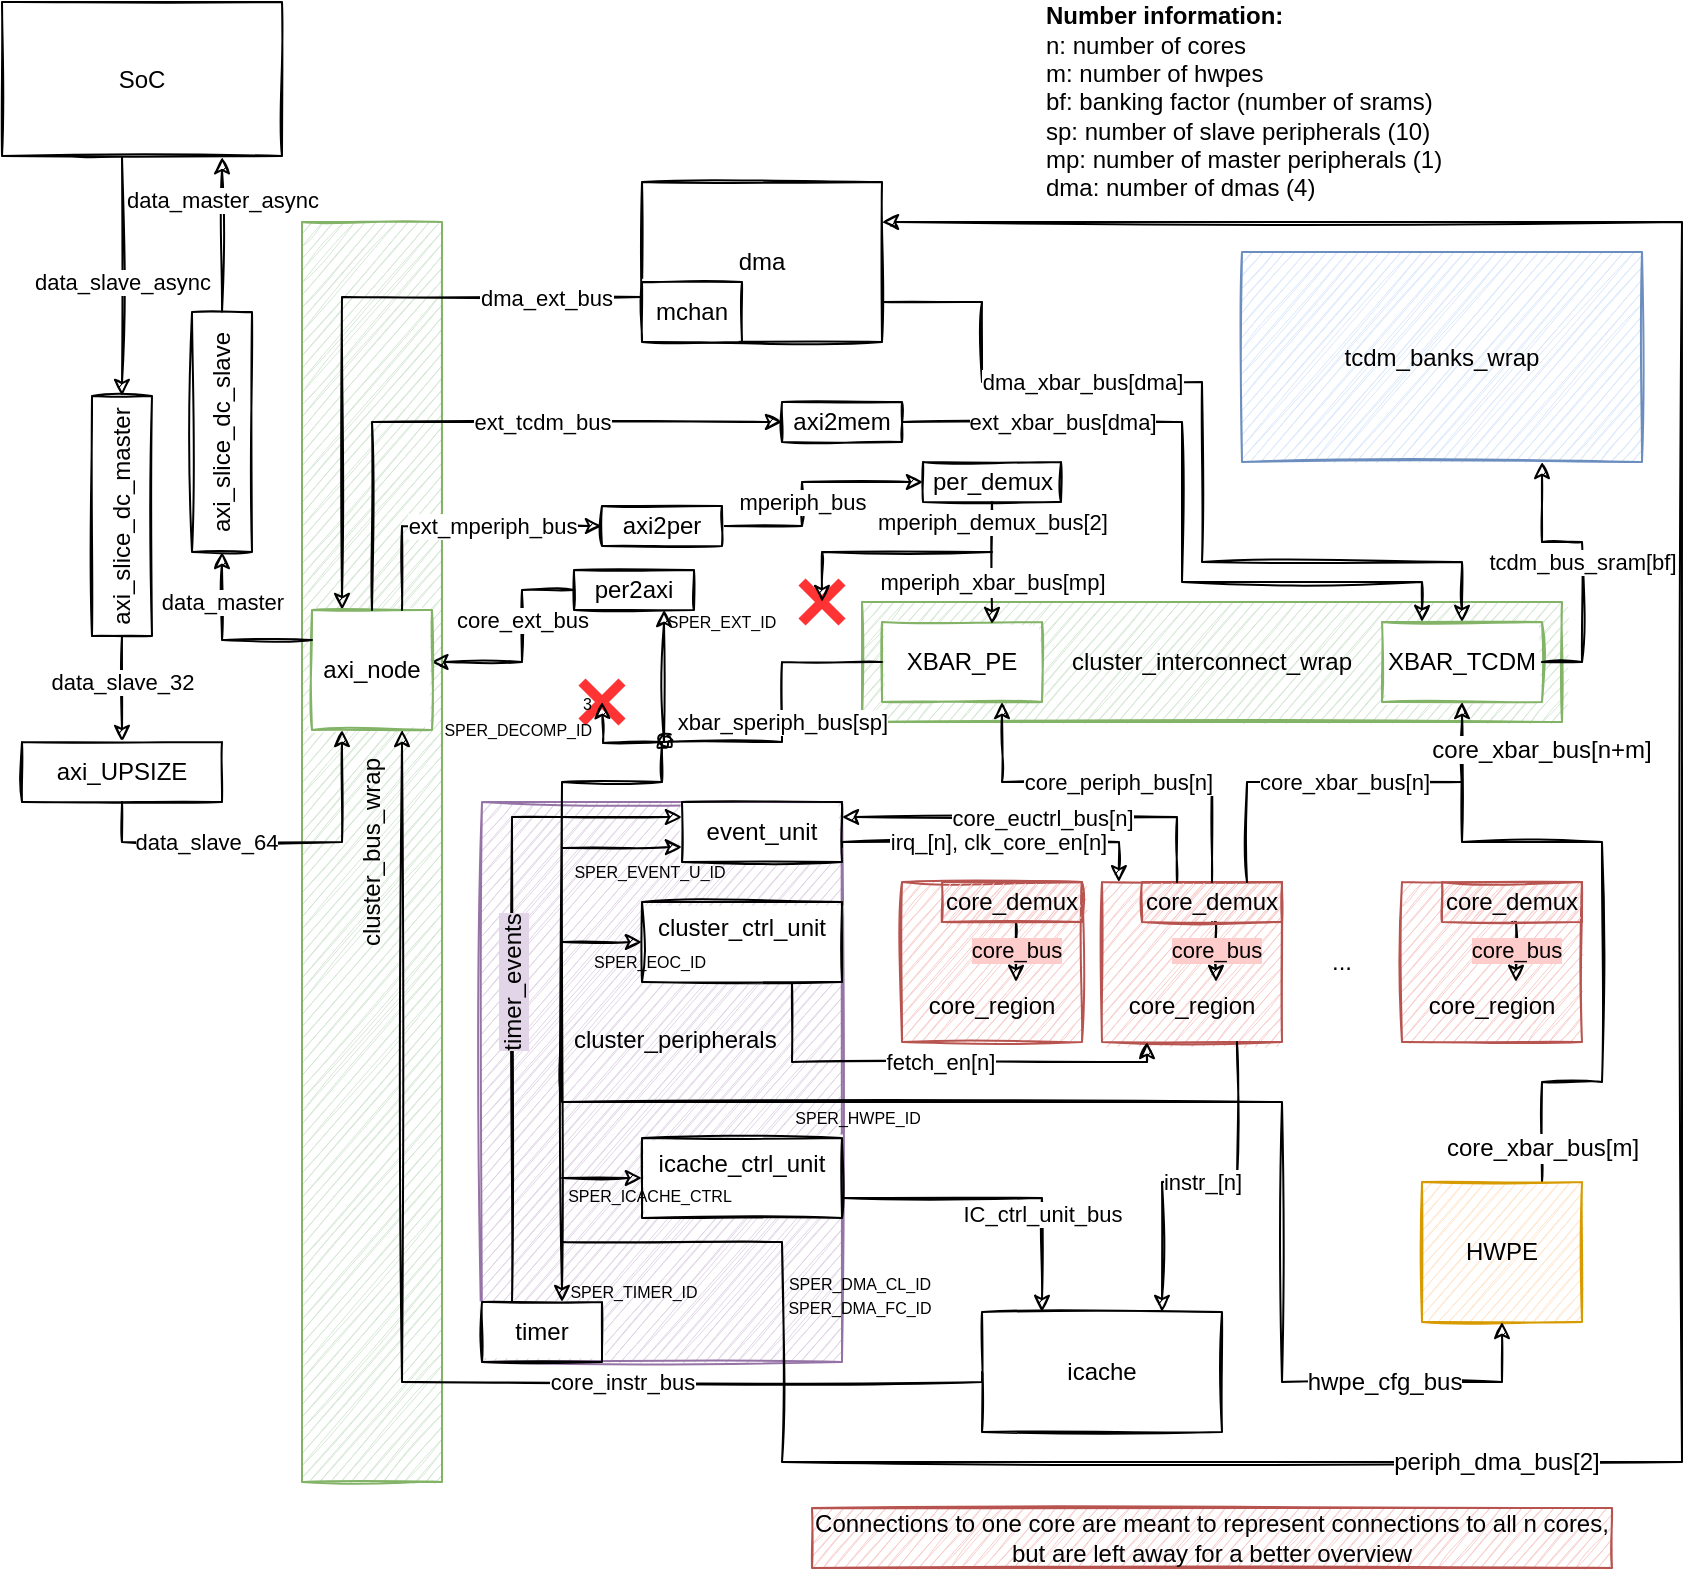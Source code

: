 <mxfile version="14.1.5" type="device"><diagram id="Hkno29k6R8388vxU7WKi" name="Page-1"><mxGraphModel dx="1096" dy="784" grid="1" gridSize="10" guides="1" tooltips="1" connect="1" arrows="1" fold="1" page="1" pageScale="1" pageWidth="850" pageHeight="1100" math="0" shadow="0"><root><mxCell id="0"/><mxCell id="1" parent="0"/><mxCell id="vZhNhxgXbtj6JwLhGMWF-3" value="" style="endArrow=none;html=1;strokeWidth=5;strokeColor=#FF3333;" parent="1" edge="1"><mxGeometry width="50" height="50" relative="1" as="geometry"><mxPoint x="400" y="380" as="sourcePoint"/><mxPoint x="420" y="360" as="targetPoint"/></mxGeometry></mxCell><mxCell id="vZhNhxgXbtj6JwLhGMWF-4" value="" style="endArrow=none;html=1;strokeWidth=5;strokeColor=#FF3333;" parent="1" edge="1"><mxGeometry width="50" height="50" relative="1" as="geometry"><mxPoint x="420" y="380" as="sourcePoint"/><mxPoint x="400" y="360" as="targetPoint"/></mxGeometry></mxCell><mxCell id="AGPNHvkQt4V0tffGVHTX-18" value="" style="endArrow=none;html=1;strokeWidth=5;strokeColor=#FF3333;" edge="1" parent="1"><mxGeometry width="50" height="50" relative="1" as="geometry"><mxPoint x="290" y="430" as="sourcePoint"/><mxPoint x="310" y="410" as="targetPoint"/></mxGeometry></mxCell><mxCell id="AGPNHvkQt4V0tffGVHTX-19" value="" style="endArrow=none;html=1;strokeWidth=5;strokeColor=#FF3333;" edge="1" parent="1"><mxGeometry width="50" height="50" relative="1" as="geometry"><mxPoint x="310" y="430" as="sourcePoint"/><mxPoint x="290" y="410" as="targetPoint"/></mxGeometry></mxCell><mxCell id="uX0mk3UcGzaYb9XueRiR-102" value="" style="group;sketch=1;sketchStyle=rough;" parent="1" vertex="1" connectable="0"><mxGeometry x="430" y="370" width="350" height="60" as="geometry"/></mxCell><mxCell id="uX0mk3UcGzaYb9XueRiR-3" value="cluster_interconnect_wrap" style="rounded=0;whiteSpace=wrap;html=1;fillColor=#d5e8d4;strokeColor=#82b366;sketch=1;sketchStyle=rough;" parent="uX0mk3UcGzaYb9XueRiR-102" vertex="1"><mxGeometry width="350" height="60" as="geometry"/></mxCell><mxCell id="uX0mk3UcGzaYb9XueRiR-13" value="XBAR_TCDM" style="rounded=0;whiteSpace=wrap;html=1;strokeColor=#82b366;sketch=1;sketchStyle=rough;" parent="uX0mk3UcGzaYb9XueRiR-102" vertex="1"><mxGeometry x="260" y="10" width="80" height="40" as="geometry"/></mxCell><mxCell id="uX0mk3UcGzaYb9XueRiR-14" value="XBAR_PE" style="rounded=0;whiteSpace=wrap;html=1;strokeColor=#82b366;sketch=1;sketchStyle=rough;" parent="uX0mk3UcGzaYb9XueRiR-102" vertex="1"><mxGeometry x="10" y="10" width="80" height="40" as="geometry"/></mxCell><mxCell id="uX0mk3UcGzaYb9XueRiR-1" value="tcdm_banks_wrap" style="rounded=0;whiteSpace=wrap;html=1;fillColor=#dae8fc;strokeColor=#6c8ebf;sketch=1;sketchStyle=rough;" parent="1" vertex="1"><mxGeometry x="620" y="195" width="200" height="105" as="geometry"/></mxCell><mxCell id="uX0mk3UcGzaYb9XueRiR-95" value="core_xbar_bus[m]" style="edgeStyle=orthogonalEdgeStyle;rounded=0;orthogonalLoop=1;jettySize=auto;html=1;exitX=0.75;exitY=0;exitDx=0;exitDy=0;labelBackgroundColor=#FFFFFF;startArrow=none;startFill=0;endArrow=none;endFill=0;strokeColor=#000000;fontSize=12;sketch=1;sketchStyle=rough;" parent="1" source="uX0mk3UcGzaYb9XueRiR-4" target="uX0mk3UcGzaYb9XueRiR-103" edge="1"><mxGeometry x="-0.897" relative="1" as="geometry"><mxPoint x="730" y="460" as="targetPoint"/><Array as="points"><mxPoint x="770" y="610"/><mxPoint x="800" y="610"/><mxPoint x="800" y="490"/><mxPoint x="730" y="490"/></Array><mxPoint as="offset"/></mxGeometry></mxCell><mxCell id="uX0mk3UcGzaYb9XueRiR-4" value="HWPE" style="rounded=0;whiteSpace=wrap;html=1;fillColor=#ffe6cc;strokeColor=#d79b00;sketch=1;sketchStyle=rough;" parent="1" vertex="1"><mxGeometry x="710" y="660" width="80" height="70" as="geometry"/></mxCell><mxCell id="uX0mk3UcGzaYb9XueRiR-5" value="icache" style="rounded=0;whiteSpace=wrap;html=1;sketch=1;sketchStyle=rough;" parent="1" vertex="1"><mxGeometry x="490" y="725" width="120" height="60" as="geometry"/></mxCell><mxCell id="uX0mk3UcGzaYb9XueRiR-6" value="dma" style="rounded=0;whiteSpace=wrap;html=1;sketch=1;sketchStyle=rough;" parent="1" vertex="1"><mxGeometry x="320" y="160" width="120" height="80" as="geometry"/></mxCell><mxCell id="uX0mk3UcGzaYb9XueRiR-7" value="cluster_bus_wrap" style="rounded=0;whiteSpace=wrap;html=1;horizontal=0;fillColor=#d5e8d4;strokeColor=#82b366;sketch=1;sketchStyle=rough;" parent="1" vertex="1"><mxGeometry x="150" y="180" width="70" height="630" as="geometry"/></mxCell><mxCell id="uX0mk3UcGzaYb9XueRiR-54" value="data_slave_64" style="edgeStyle=orthogonalEdgeStyle;rounded=0;orthogonalLoop=1;jettySize=auto;html=1;entryX=0.25;entryY=1;entryDx=0;entryDy=0;labelBackgroundColor=#FFFFFF;startArrow=none;startFill=0;endArrow=classic;endFill=1;sketch=1;sketchStyle=rough;exitX=0.5;exitY=1;exitDx=0;exitDy=0;" parent="1" source="AGPNHvkQt4V0tffGVHTX-9" target="uX0mk3UcGzaYb9XueRiR-99" edge="1"><mxGeometry x="-0.333" relative="1" as="geometry"><mxPoint x="10" y="530" as="sourcePoint"/><mxPoint as="offset"/></mxGeometry></mxCell><mxCell id="AGPNHvkQt4V0tffGVHTX-8" value="data_slave_async" style="edgeStyle=orthogonalEdgeStyle;rounded=0;sketch=1;orthogonalLoop=1;jettySize=auto;html=1;exitX=0.25;exitY=1;exitDx=0;exitDy=0;entryX=1;entryY=0.5;entryDx=0;entryDy=0;" edge="1" parent="1" source="uX0mk3UcGzaYb9XueRiR-8" target="AGPNHvkQt4V0tffGVHTX-3"><mxGeometry x="0.214" relative="1" as="geometry"><Array as="points"><mxPoint x="60" y="147"/></Array><mxPoint as="offset"/></mxGeometry></mxCell><mxCell id="uX0mk3UcGzaYb9XueRiR-8" value="SoC" style="rounded=0;whiteSpace=wrap;html=1;sketch=1;sketchStyle=rough;" parent="1" vertex="1"><mxGeometry y="70" width="140" height="77" as="geometry"/></mxCell><mxCell id="uX0mk3UcGzaYb9XueRiR-16" value="" style="group;sketch=1;sketchStyle=rough;" parent="1" vertex="1" connectable="0"><mxGeometry x="550" y="510" width="90" height="80" as="geometry"/></mxCell><mxCell id="uX0mk3UcGzaYb9XueRiR-17" value="&lt;br&gt;&lt;br&gt;&lt;br&gt;core_region" style="rounded=0;whiteSpace=wrap;html=1;fillColor=#f8cecc;strokeColor=#b85450;sketch=1;sketchStyle=rough;" parent="uX0mk3UcGzaYb9XueRiR-16" vertex="1"><mxGeometry width="90" height="80" as="geometry"/></mxCell><mxCell id="uX0mk3UcGzaYb9XueRiR-18" value="core_bus" style="edgeStyle=orthogonalEdgeStyle;rounded=0;orthogonalLoop=1;jettySize=auto;html=1;labelBackgroundColor=#FFCCCC;entryX=0.633;entryY=0.625;entryDx=0;entryDy=0;entryPerimeter=0;exitX=0.5;exitY=1;exitDx=0;exitDy=0;sketch=1;sketchStyle=rough;" parent="uX0mk3UcGzaYb9XueRiR-16" source="uX0mk3UcGzaYb9XueRiR-19" target="uX0mk3UcGzaYb9XueRiR-17" edge="1"><mxGeometry relative="1" as="geometry"><mxPoint x="35" y="40" as="targetPoint"/><Array as="points"><mxPoint x="57" y="20"/></Array></mxGeometry></mxCell><mxCell id="uX0mk3UcGzaYb9XueRiR-19" value="core_demux" style="rounded=0;whiteSpace=wrap;html=1;fillColor=#f8cecc;strokeColor=#b85450;sketch=1;sketchStyle=rough;" parent="uX0mk3UcGzaYb9XueRiR-16" vertex="1"><mxGeometry x="20" width="70" height="20" as="geometry"/></mxCell><mxCell id="uX0mk3UcGzaYb9XueRiR-32" value="..." style="text;html=1;strokeColor=none;fillColor=none;align=center;verticalAlign=middle;whiteSpace=wrap;rounded=0;sketch=1;sketchStyle=rough;" parent="1" vertex="1"><mxGeometry x="650" y="540" width="40" height="20" as="geometry"/></mxCell><mxCell id="uX0mk3UcGzaYb9XueRiR-34" value="dma_xbar_bus[dma]" style="edgeStyle=orthogonalEdgeStyle;rounded=0;orthogonalLoop=1;jettySize=auto;html=1;entryX=0.5;entryY=0;entryDx=0;entryDy=0;labelBackgroundColor=#ffffff;exitX=1;exitY=0.75;exitDx=0;exitDy=0;sketch=1;sketchStyle=rough;" parent="1" source="uX0mk3UcGzaYb9XueRiR-6" target="uX0mk3UcGzaYb9XueRiR-13" edge="1"><mxGeometry x="-0.378" relative="1" as="geometry"><Array as="points"><mxPoint x="490" y="220"/><mxPoint x="490" y="260"/><mxPoint x="600" y="260"/><mxPoint x="600" y="350"/><mxPoint x="730" y="350"/></Array><mxPoint as="offset"/></mxGeometry></mxCell><mxCell id="uX0mk3UcGzaYb9XueRiR-36" value="core_periph_bus[n]" style="edgeStyle=orthogonalEdgeStyle;rounded=0;orthogonalLoop=1;jettySize=auto;html=1;exitX=0.5;exitY=0;exitDx=0;exitDy=0;entryX=0.75;entryY=1;entryDx=0;entryDy=0;labelBackgroundColor=#FFFFFF;startArrow=none;startFill=0;endArrow=classic;endFill=1;sketch=1;sketchStyle=rough;" parent="1" source="uX0mk3UcGzaYb9XueRiR-19" target="uX0mk3UcGzaYb9XueRiR-14" edge="1"><mxGeometry relative="1" as="geometry"><Array as="points"><mxPoint x="605" y="460"/><mxPoint x="500" y="460"/></Array></mxGeometry></mxCell><mxCell id="uX0mk3UcGzaYb9XueRiR-37" value="&amp;nbsp; &amp;nbsp; cluster_peripherals&lt;br&gt;&lt;br&gt;&lt;br&gt;&lt;br&gt;" style="rounded=0;whiteSpace=wrap;html=1;fillColor=#e1d5e7;strokeColor=#9673a6;sketch=1;sketchStyle=rough;" parent="1" vertex="1"><mxGeometry x="240" y="470" width="180" height="280" as="geometry"/></mxCell><mxCell id="uX0mk3UcGzaYb9XueRiR-44" value="irq_[n], clk_core_en[n]" style="edgeStyle=orthogonalEdgeStyle;rounded=0;orthogonalLoop=1;jettySize=auto;html=1;exitX=1;exitY=0.75;exitDx=0;exitDy=0;entryX=0.094;entryY=0.001;entryDx=0;entryDy=0;labelBackgroundColor=#FFFFFF;startArrow=none;startFill=0;endArrow=classic;endFill=1;entryPerimeter=0;sketch=1;sketchStyle=rough;" parent="1" source="uX0mk3UcGzaYb9XueRiR-39" target="uX0mk3UcGzaYb9XueRiR-17" edge="1"><mxGeometry relative="1" as="geometry"><Array as="points"><mxPoint x="420" y="490"/><mxPoint x="559" y="490"/></Array></mxGeometry></mxCell><mxCell id="uX0mk3UcGzaYb9XueRiR-39" value="event_unit" style="rounded=0;whiteSpace=wrap;html=1;sketch=1;sketchStyle=rough;" parent="1" vertex="1"><mxGeometry x="340" y="470" width="80" height="30" as="geometry"/></mxCell><mxCell id="uX0mk3UcGzaYb9XueRiR-57" value="IC_ctrl_unit_bus" style="edgeStyle=orthogonalEdgeStyle;rounded=0;orthogonalLoop=1;jettySize=auto;html=1;exitX=1;exitY=0.75;exitDx=0;exitDy=0;entryX=0.25;entryY=0;entryDx=0;entryDy=0;labelBackgroundColor=#FFFFFF;startArrow=none;startFill=0;endArrow=classic;endFill=1;sketch=1;sketchStyle=rough;" parent="1" source="uX0mk3UcGzaYb9XueRiR-40" target="uX0mk3UcGzaYb9XueRiR-5" edge="1"><mxGeometry x="0.371" relative="1" as="geometry"><mxPoint as="offset"/></mxGeometry></mxCell><mxCell id="AGPNHvkQt4V0tffGVHTX-1" value="fetch_en[n]" style="edgeStyle=orthogonalEdgeStyle;rounded=0;orthogonalLoop=1;jettySize=auto;html=1;exitX=0.75;exitY=1;exitDx=0;exitDy=0;entryX=0.25;entryY=1;entryDx=0;entryDy=0;sketch=1;" edge="1" parent="1" source="uX0mk3UcGzaYb9XueRiR-42" target="uX0mk3UcGzaYb9XueRiR-17"><mxGeometry relative="1" as="geometry"><Array as="points"><mxPoint x="395" y="600"/><mxPoint x="573" y="600"/></Array></mxGeometry></mxCell><mxCell id="uX0mk3UcGzaYb9XueRiR-40" value="icache_ctrl_unit&lt;br&gt;&lt;br&gt;" style="rounded=0;whiteSpace=wrap;html=1;sketch=1;sketchStyle=rough;" parent="1" vertex="1"><mxGeometry x="320" y="638" width="100" height="40" as="geometry"/></mxCell><mxCell id="uX0mk3UcGzaYb9XueRiR-98" value="timer_events" style="edgeStyle=orthogonalEdgeStyle;rounded=0;orthogonalLoop=1;jettySize=auto;html=1;exitX=0.25;exitY=0;exitDx=0;exitDy=0;entryX=0;entryY=0.25;entryDx=0;entryDy=0;labelBackgroundColor=#E1D5E7;startArrow=none;startFill=0;endArrow=classic;endFill=1;strokeColor=#000000;fontSize=12;horizontal=0;sketch=1;sketchStyle=rough;" parent="1" source="uX0mk3UcGzaYb9XueRiR-41" target="uX0mk3UcGzaYb9XueRiR-39" edge="1"><mxGeometry x="-0.026" relative="1" as="geometry"><mxPoint as="offset"/></mxGeometry></mxCell><mxCell id="uX0mk3UcGzaYb9XueRiR-41" value="timer" style="rounded=0;whiteSpace=wrap;html=1;sketch=1;sketchStyle=rough;" parent="1" vertex="1"><mxGeometry x="240" y="720" width="60" height="30" as="geometry"/></mxCell><mxCell id="uX0mk3UcGzaYb9XueRiR-42" value="cluster_ctrl_unit&lt;br&gt;&lt;br&gt;" style="rounded=0;whiteSpace=wrap;html=1;sketch=1;sketchStyle=rough;" parent="1" vertex="1"><mxGeometry x="320" y="520" width="100" height="40" as="geometry"/></mxCell><mxCell id="uX0mk3UcGzaYb9XueRiR-43" value="core_euctrl_bus[n]" style="edgeStyle=orthogonalEdgeStyle;rounded=0;orthogonalLoop=1;jettySize=auto;html=1;exitX=0.25;exitY=0;exitDx=0;exitDy=0;entryX=1;entryY=0.25;entryDx=0;entryDy=0;labelBackgroundColor=#FFFFFF;startArrow=none;startFill=0;endArrow=classic;endFill=1;sketch=1;sketchStyle=rough;" parent="1" source="uX0mk3UcGzaYb9XueRiR-19" target="uX0mk3UcGzaYb9XueRiR-39" edge="1"><mxGeometry relative="1" as="geometry"><Array as="points"><mxPoint x="587" y="477"/></Array></mxGeometry></mxCell><mxCell id="uX0mk3UcGzaYb9XueRiR-45" value="" style="group;sketch=1;sketchStyle=rough;" parent="1" vertex="1" connectable="0"><mxGeometry x="450" y="510" width="90" height="80" as="geometry"/></mxCell><mxCell id="uX0mk3UcGzaYb9XueRiR-46" value="&lt;br&gt;&lt;br&gt;&lt;br&gt;core_region" style="rounded=0;whiteSpace=wrap;html=1;fillColor=#f8cecc;strokeColor=#b85450;sketch=1;sketchStyle=rough;" parent="uX0mk3UcGzaYb9XueRiR-45" vertex="1"><mxGeometry width="90" height="80" as="geometry"/></mxCell><mxCell id="uX0mk3UcGzaYb9XueRiR-47" value="core_bus" style="edgeStyle=orthogonalEdgeStyle;rounded=0;orthogonalLoop=1;jettySize=auto;html=1;labelBackgroundColor=#FFCCCC;entryX=0.633;entryY=0.625;entryDx=0;entryDy=0;entryPerimeter=0;exitX=0.5;exitY=1;exitDx=0;exitDy=0;sketch=1;sketchStyle=rough;" parent="uX0mk3UcGzaYb9XueRiR-45" source="uX0mk3UcGzaYb9XueRiR-48" target="uX0mk3UcGzaYb9XueRiR-46" edge="1"><mxGeometry relative="1" as="geometry"><mxPoint x="35" y="40" as="targetPoint"/><Array as="points"><mxPoint x="57" y="20"/></Array></mxGeometry></mxCell><mxCell id="uX0mk3UcGzaYb9XueRiR-48" value="core_demux" style="rounded=0;whiteSpace=wrap;html=1;fillColor=#f8cecc;strokeColor=#b85450;sketch=1;sketchStyle=rough;" parent="uX0mk3UcGzaYb9XueRiR-45" vertex="1"><mxGeometry x="20" width="70" height="20" as="geometry"/></mxCell><mxCell id="uX0mk3UcGzaYb9XueRiR-49" value="" style="group;sketch=1;sketchStyle=rough;" parent="1" vertex="1" connectable="0"><mxGeometry x="700" y="510" width="90" height="80" as="geometry"/></mxCell><mxCell id="uX0mk3UcGzaYb9XueRiR-50" value="&lt;br&gt;&lt;br&gt;&lt;br&gt;core_region" style="rounded=0;whiteSpace=wrap;html=1;fillColor=#f8cecc;strokeColor=#b85450;sketch=1;sketchStyle=rough;" parent="uX0mk3UcGzaYb9XueRiR-49" vertex="1"><mxGeometry width="90" height="80" as="geometry"/></mxCell><mxCell id="uX0mk3UcGzaYb9XueRiR-51" value="core_bus" style="edgeStyle=orthogonalEdgeStyle;rounded=0;orthogonalLoop=1;jettySize=auto;html=1;labelBackgroundColor=#FFCCCC;entryX=0.633;entryY=0.625;entryDx=0;entryDy=0;entryPerimeter=0;exitX=0.5;exitY=1;exitDx=0;exitDy=0;sketch=1;sketchStyle=rough;" parent="uX0mk3UcGzaYb9XueRiR-49" source="uX0mk3UcGzaYb9XueRiR-52" target="uX0mk3UcGzaYb9XueRiR-50" edge="1"><mxGeometry relative="1" as="geometry"><mxPoint x="35" y="40" as="targetPoint"/><Array as="points"><mxPoint x="57" y="20"/></Array></mxGeometry></mxCell><mxCell id="uX0mk3UcGzaYb9XueRiR-52" value="core_demux" style="rounded=0;whiteSpace=wrap;html=1;fillColor=#f8cecc;strokeColor=#b85450;sketch=1;sketchStyle=rough;" parent="uX0mk3UcGzaYb9XueRiR-49" vertex="1"><mxGeometry x="20" width="70" height="20" as="geometry"/></mxCell><mxCell id="uX0mk3UcGzaYb9XueRiR-55" value="instr_[n]" style="edgeStyle=orthogonalEdgeStyle;rounded=0;orthogonalLoop=1;jettySize=auto;html=1;exitX=0.75;exitY=1;exitDx=0;exitDy=0;entryX=0.75;entryY=0;entryDx=0;entryDy=0;labelBackgroundColor=#FFFFFF;startArrow=none;startFill=0;endArrow=classic;endFill=1;sketch=1;sketchStyle=rough;" parent="1" source="uX0mk3UcGzaYb9XueRiR-17" target="uX0mk3UcGzaYb9XueRiR-5" edge="1"><mxGeometry x="0.015" relative="1" as="geometry"><Array as="points"><mxPoint x="618" y="660"/><mxPoint x="580" y="660"/></Array><mxPoint as="offset"/></mxGeometry></mxCell><mxCell id="uX0mk3UcGzaYb9XueRiR-60" value="ext_xbar_bus[dma]" style="edgeStyle=orthogonalEdgeStyle;rounded=0;orthogonalLoop=1;jettySize=auto;html=1;exitX=1;exitY=0.5;exitDx=0;exitDy=0;entryX=0.25;entryY=0;entryDx=0;entryDy=0;labelBackgroundColor=#FFFFFF;startArrow=none;startFill=0;endArrow=classic;endFill=1;sketch=1;sketchStyle=rough;" parent="1" source="uX0mk3UcGzaYb9XueRiR-58" target="uX0mk3UcGzaYb9XueRiR-13" edge="1"><mxGeometry x="-0.556" relative="1" as="geometry"><Array as="points"><mxPoint x="590" y="280"/><mxPoint x="590" y="360"/><mxPoint x="710" y="360"/></Array><mxPoint as="offset"/></mxGeometry></mxCell><mxCell id="uX0mk3UcGzaYb9XueRiR-58" value="axi2mem" style="rounded=0;whiteSpace=wrap;html=1;sketch=1;sketchStyle=rough;" parent="1" vertex="1"><mxGeometry x="390" y="270" width="60" height="20" as="geometry"/></mxCell><mxCell id="uX0mk3UcGzaYb9XueRiR-64" value="dma_ext_bus" style="edgeStyle=orthogonalEdgeStyle;rounded=0;orthogonalLoop=1;jettySize=auto;html=1;exitX=0;exitY=0.25;exitDx=0;exitDy=0;labelBackgroundColor=#FFFFFF;startArrow=none;startFill=0;endArrow=classic;endFill=1;sketch=1;sketchStyle=rough;entryX=0.25;entryY=0;entryDx=0;entryDy=0;" parent="1" source="uX0mk3UcGzaYb9XueRiR-63" target="uX0mk3UcGzaYb9XueRiR-99" edge="1"><mxGeometry x="-0.69" relative="1" as="geometry"><mxPoint x="290" y="170" as="targetPoint"/><mxPoint x="-1" as="offset"/></mxGeometry></mxCell><mxCell id="uX0mk3UcGzaYb9XueRiR-63" value="mchan" style="rounded=0;whiteSpace=wrap;html=1;sketch=1;sketchStyle=rough;" parent="1" vertex="1"><mxGeometry x="320" y="210" width="50" height="30" as="geometry"/></mxCell><mxCell id="uX0mk3UcGzaYb9XueRiR-68" value="mperiph_demux_bus[2]" style="edgeStyle=orthogonalEdgeStyle;rounded=0;orthogonalLoop=1;jettySize=auto;html=1;exitX=0.5;exitY=1;exitDx=0;exitDy=0;labelBackgroundColor=#FFFFFF;startArrow=none;startFill=0;endArrow=classic;endFill=1;sketch=1;sketchStyle=rough;entryX=0.683;entryY=0.022;entryDx=0;entryDy=0;entryPerimeter=0;" parent="1" source="uX0mk3UcGzaYb9XueRiR-66" target="uX0mk3UcGzaYb9XueRiR-14" edge="1"><mxGeometry x="-0.675" relative="1" as="geometry"><Array as="points"><mxPoint x="495" y="381"/><mxPoint x="495" y="381"/></Array><mxPoint x="495" y="340" as="targetPoint"/><mxPoint as="offset"/></mxGeometry></mxCell><mxCell id="uX0mk3UcGzaYb9XueRiR-66" value="per_demux" style="rounded=0;whiteSpace=wrap;html=1;sketch=1;sketchStyle=rough;" parent="1" vertex="1"><mxGeometry x="460.5" y="300" width="69" height="20" as="geometry"/></mxCell><mxCell id="uX0mk3UcGzaYb9XueRiR-70" value="mperiph_bus" style="edgeStyle=orthogonalEdgeStyle;rounded=0;orthogonalLoop=1;jettySize=auto;html=1;exitX=1;exitY=0.5;exitDx=0;exitDy=0;entryX=0;entryY=0.5;entryDx=0;entryDy=0;labelBackgroundColor=#FFFFFF;startArrow=none;startFill=0;endArrow=classic;endFill=1;sketch=1;sketchStyle=rough;" parent="1" source="uX0mk3UcGzaYb9XueRiR-67" target="uX0mk3UcGzaYb9XueRiR-66" edge="1"><mxGeometry x="-0.151" relative="1" as="geometry"><mxPoint as="offset"/><Array as="points"><mxPoint x="400" y="332"/><mxPoint x="400" y="310"/></Array></mxGeometry></mxCell><mxCell id="uX0mk3UcGzaYb9XueRiR-67" value="axi2per" style="rounded=0;whiteSpace=wrap;html=1;sketch=1;sketchStyle=rough;" parent="1" vertex="1"><mxGeometry x="300" y="322" width="60" height="20" as="geometry"/></mxCell><mxCell id="uX0mk3UcGzaYb9XueRiR-75" value="core_ext_bus" style="edgeStyle=orthogonalEdgeStyle;rounded=0;orthogonalLoop=1;jettySize=auto;html=1;exitX=0;exitY=0.5;exitDx=0;exitDy=0;entryX=0.995;entryY=0.419;entryDx=0;entryDy=0;labelBackgroundColor=#FFFFFF;startArrow=none;startFill=0;endArrow=classic;endFill=1;sketch=1;sketchStyle=rough;entryPerimeter=0;" parent="1" source="uX0mk3UcGzaYb9XueRiR-74" target="uX0mk3UcGzaYb9XueRiR-99" edge="1"><mxGeometry x="-0.244" relative="1" as="geometry"><Array as="points"><mxPoint x="260" y="364"/><mxPoint x="260" y="400"/><mxPoint x="215" y="400"/></Array><mxPoint as="offset"/></mxGeometry></mxCell><mxCell id="uX0mk3UcGzaYb9XueRiR-74" value="per2axi" style="rounded=0;whiteSpace=wrap;html=1;sketch=1;sketchStyle=rough;" parent="1" vertex="1"><mxGeometry x="286" y="354" width="60" height="20" as="geometry"/></mxCell><mxCell id="uX0mk3UcGzaYb9XueRiR-77" value="" style="endArrow=classic;html=1;labelBackgroundColor=#FFFFFF;entryX=0.75;entryY=1;entryDx=0;entryDy=0;rounded=0;edgeStyle=orthogonalEdgeStyle;endFill=1;sketch=1;sketchStyle=rough;" parent="1" target="uX0mk3UcGzaYb9XueRiR-74" edge="1"><mxGeometry width="50" height="50" relative="1" as="geometry"><mxPoint x="330" y="440" as="sourcePoint"/><mxPoint x="230" y="400" as="targetPoint"/><Array as="points"><mxPoint x="331" y="440"/></Array></mxGeometry></mxCell><mxCell id="uX0mk3UcGzaYb9XueRiR-78" value="SPER_EXT_ID" style="text;html=1;strokeColor=none;fillColor=none;align=center;verticalAlign=middle;whiteSpace=wrap;rounded=0;fontSize=8;sketch=1;sketchStyle=rough;" parent="1" vertex="1"><mxGeometry x="330" y="370" width="60" height="20" as="geometry"/></mxCell><mxCell id="uX0mk3UcGzaYb9XueRiR-80" value="SPER_EVENT_U_ID" style="text;html=1;strokeColor=none;fillColor=none;align=center;verticalAlign=middle;whiteSpace=wrap;rounded=0;fontSize=8;sketch=1;sketchStyle=rough;" parent="1" vertex="1"><mxGeometry x="294" y="495" width="60" height="20" as="geometry"/></mxCell><mxCell id="uX0mk3UcGzaYb9XueRiR-81" value="" style="endArrow=none;html=1;labelBackgroundColor=#FFFFFF;strokeColor=#000000;fontSize=8;rounded=0;edgeStyle=orthogonalEdgeStyle;endFill=0;startArrow=classic;startFill=1;sketch=1;sketchStyle=rough;" parent="1" edge="1"><mxGeometry width="50" height="50" relative="1" as="geometry"><mxPoint x="280" y="720" as="sourcePoint"/><mxPoint x="330" y="440" as="targetPoint"/><Array as="points"><mxPoint x="280" y="460"/><mxPoint x="330" y="460"/></Array></mxGeometry></mxCell><mxCell id="uX0mk3UcGzaYb9XueRiR-82" value="" style="endArrow=none;html=1;labelBackgroundColor=#FFFFFF;strokeColor=#000000;fontSize=8;exitX=0;exitY=0.75;exitDx=0;exitDy=0;endFill=0;startArrow=classic;startFill=1;sketch=1;sketchStyle=rough;" parent="1" source="uX0mk3UcGzaYb9XueRiR-39" edge="1"><mxGeometry width="50" height="50" relative="1" as="geometry"><mxPoint x="370" y="460" as="sourcePoint"/><mxPoint x="280" y="493" as="targetPoint"/></mxGeometry></mxCell><mxCell id="uX0mk3UcGzaYb9XueRiR-83" value="" style="endArrow=none;html=1;labelBackgroundColor=#FFFFFF;strokeColor=#000000;fontSize=8;exitX=0;exitY=0.5;exitDx=0;exitDy=0;startArrow=classic;startFill=1;sketch=1;sketchStyle=rough;" parent="1" source="uX0mk3UcGzaYb9XueRiR-42" edge="1"><mxGeometry width="50" height="50" relative="1" as="geometry"><mxPoint x="320" y="530" as="sourcePoint"/><mxPoint x="280" y="540" as="targetPoint"/></mxGeometry></mxCell><mxCell id="uX0mk3UcGzaYb9XueRiR-84" value="SPER_EOC_ID" style="text;html=1;strokeColor=none;fillColor=none;align=center;verticalAlign=middle;whiteSpace=wrap;rounded=0;fontSize=8;sketch=1;sketchStyle=rough;" parent="1" vertex="1"><mxGeometry x="294" y="540" width="60" height="20" as="geometry"/></mxCell><mxCell id="uX0mk3UcGzaYb9XueRiR-85" value="SPER_TIMER_ID" style="text;html=1;strokeColor=none;fillColor=none;align=center;verticalAlign=middle;whiteSpace=wrap;rounded=0;fontSize=8;sketch=1;sketchStyle=rough;" parent="1" vertex="1"><mxGeometry x="286" y="705" width="60" height="20" as="geometry"/></mxCell><mxCell id="uX0mk3UcGzaYb9XueRiR-86" value="SPER_ICACHE_CTRL" style="text;html=1;strokeColor=none;fillColor=none;align=center;verticalAlign=middle;whiteSpace=wrap;rounded=0;fontSize=8;sketch=1;sketchStyle=rough;" parent="1" vertex="1"><mxGeometry x="294" y="657" width="60" height="20" as="geometry"/></mxCell><mxCell id="uX0mk3UcGzaYb9XueRiR-90" value="" style="endArrow=none;html=1;labelBackgroundColor=#FFFFFF;strokeColor=#000000;fontSize=8;exitX=0;exitY=0.5;exitDx=0;exitDy=0;startArrow=classic;startFill=1;sketch=1;sketchStyle=rough;" parent="1" source="uX0mk3UcGzaYb9XueRiR-40" edge="1"><mxGeometry width="50" height="50" relative="1" as="geometry"><mxPoint x="300" y="668" as="sourcePoint"/><mxPoint x="280" y="658" as="targetPoint"/></mxGeometry></mxCell><mxCell id="uX0mk3UcGzaYb9XueRiR-91" value="periph_dma_bus[2]" style="edgeStyle=orthogonalEdgeStyle;rounded=0;orthogonalLoop=1;jettySize=auto;html=1;exitX=1;exitY=0.25;exitDx=0;exitDy=0;labelBackgroundColor=#FFFFFF;startArrow=classic;startFill=1;endArrow=none;endFill=0;strokeColor=#000000;fontSize=12;sketch=1;sketchStyle=rough;" parent="1" source="uX0mk3UcGzaYb9XueRiR-6" edge="1"><mxGeometry x="0.318" relative="1" as="geometry"><mxPoint x="280" y="690" as="targetPoint"/><Array as="points"><mxPoint x="840" y="180"/><mxPoint x="840" y="800"/><mxPoint x="390" y="800"/><mxPoint x="390" y="690"/></Array><mxPoint as="offset"/></mxGeometry></mxCell><mxCell id="uX0mk3UcGzaYb9XueRiR-92" value="SPER_DMA_FC_ID" style="text;html=1;strokeColor=none;fillColor=none;align=center;verticalAlign=middle;whiteSpace=wrap;rounded=0;fontSize=8;sketch=1;sketchStyle=rough;" parent="1" vertex="1"><mxGeometry x="399" y="713" width="60" height="20" as="geometry"/></mxCell><mxCell id="uX0mk3UcGzaYb9XueRiR-93" value="SPER_DMA_CL_ID" style="text;html=1;strokeColor=none;fillColor=none;align=center;verticalAlign=middle;whiteSpace=wrap;rounded=0;fontSize=8;sketch=1;sketchStyle=rough;" parent="1" vertex="1"><mxGeometry x="399" y="701" width="60" height="20" as="geometry"/></mxCell><mxCell id="uX0mk3UcGzaYb9XueRiR-96" value="hwpe_cfg_bus" style="edgeStyle=orthogonalEdgeStyle;rounded=0;orthogonalLoop=1;jettySize=auto;html=1;exitX=0.5;exitY=1;exitDx=0;exitDy=0;labelBackgroundColor=#FFFFFF;startArrow=classic;startFill=1;endArrow=none;endFill=0;strokeColor=#000000;fontSize=12;sketch=1;sketchStyle=rough;" parent="1" source="uX0mk3UcGzaYb9XueRiR-4" edge="1"><mxGeometry x="-0.735" relative="1" as="geometry"><mxPoint x="280" y="580" as="targetPoint"/><Array as="points"><mxPoint x="750" y="760"/><mxPoint x="640" y="760"/><mxPoint x="640" y="620"/><mxPoint x="280" y="620"/></Array><mxPoint x="1" as="offset"/></mxGeometry></mxCell><mxCell id="uX0mk3UcGzaYb9XueRiR-97" value="SPER_HWPE_ID" style="text;html=1;strokeColor=none;fillColor=none;align=center;verticalAlign=middle;whiteSpace=wrap;rounded=0;fontSize=8;sketch=1;sketchStyle=rough;" parent="1" vertex="1"><mxGeometry x="398" y="618" width="60" height="20" as="geometry"/></mxCell><mxCell id="uX0mk3UcGzaYb9XueRiR-99" value="axi_node" style="rounded=0;whiteSpace=wrap;html=1;fontSize=12;strokeColor=#82b366;sketch=1;sketchStyle=rough;" parent="1" vertex="1"><mxGeometry x="155" y="374" width="60" height="60" as="geometry"/></mxCell><mxCell id="uX0mk3UcGzaYb9XueRiR-65" value="xbar_speriph_bus[sp]" style="edgeStyle=orthogonalEdgeStyle;rounded=0;orthogonalLoop=1;jettySize=auto;html=1;exitX=0;exitY=0.5;exitDx=0;exitDy=0;labelBackgroundColor=#FFFFFF;startArrow=none;startFill=0;endArrow=none;endFill=0;sketch=1;sketchStyle=rough;" parent="1" source="uX0mk3UcGzaYb9XueRiR-14" edge="1"><mxGeometry x="0.067" relative="1" as="geometry"><mxPoint x="330" y="440" as="targetPoint"/><Array as="points"><mxPoint x="390" y="400"/><mxPoint x="390" y="440"/></Array><mxPoint as="offset"/></mxGeometry></mxCell><mxCell id="uX0mk3UcGzaYb9XueRiR-35" value="tcdm_bus_sram[bf]" style="edgeStyle=orthogonalEdgeStyle;rounded=0;orthogonalLoop=1;jettySize=auto;html=1;entryX=0.75;entryY=1;entryDx=0;entryDy=0;labelBackgroundColor=#ffffff;exitX=1;exitY=0.5;exitDx=0;exitDy=0;sketch=1;sketchStyle=rough;" parent="1" source="uX0mk3UcGzaYb9XueRiR-13" target="uX0mk3UcGzaYb9XueRiR-1" edge="1"><mxGeometry relative="1" as="geometry"><mxPoint x="800" y="390" as="sourcePoint"/></mxGeometry></mxCell><mxCell id="uX0mk3UcGzaYb9XueRiR-33" value="core_xbar_bus[n]" style="edgeStyle=orthogonalEdgeStyle;rounded=0;orthogonalLoop=1;jettySize=auto;html=1;exitX=0.5;exitY=1;exitDx=0;exitDy=0;labelBackgroundColor=#ffffff;entryX=0.75;entryY=0;entryDx=0;entryDy=0;startArrow=classic;startFill=1;endArrow=none;endFill=0;sketch=1;sketchStyle=rough;" parent="1" source="uX0mk3UcGzaYb9XueRiR-13" target="uX0mk3UcGzaYb9XueRiR-19" edge="1"><mxGeometry relative="1" as="geometry"><mxPoint x="700" y="500" as="targetPoint"/><Array as="points"><mxPoint x="730" y="460"/><mxPoint x="623" y="460"/></Array></mxGeometry></mxCell><mxCell id="uX0mk3UcGzaYb9XueRiR-103" value="&lt;span style=&quot;background-color: rgb(255 , 255 , 255)&quot;&gt;core_xbar_bus[n+m]&lt;/span&gt;" style="text;html=1;strokeColor=none;fillColor=none;align=center;verticalAlign=middle;whiteSpace=wrap;rounded=0;sketch=1;sketchStyle=rough;" parent="1" vertex="1"><mxGeometry x="750" y="434.0" width="40" height="20" as="geometry"/></mxCell><mxCell id="uX0mk3UcGzaYb9XueRiR-104" value="Connections to one core are meant to represent connections to all n cores, but are left away for a better overview" style="text;html=1;strokeColor=#b85450;fillColor=#f8cecc;align=center;verticalAlign=middle;whiteSpace=wrap;rounded=0;fontSize=12;sketch=1;sketchStyle=rough;" parent="1" vertex="1"><mxGeometry x="405" y="823" width="400" height="30" as="geometry"/></mxCell><mxCell id="vZhNhxgXbtj6JwLhGMWF-1" value="&lt;font style=&quot;font-size: 11px&quot;&gt;mperiph_xbar_bus[mp]&lt;/font&gt;" style="text;html=1;align=center;verticalAlign=middle;resizable=0;points=[];autosize=1;labelBackgroundColor=#ffffff;" parent="1" vertex="1"><mxGeometry x="430" y="350" width="130" height="20" as="geometry"/></mxCell><mxCell id="vZhNhxgXbtj6JwLhGMWF-2" value="" style="endArrow=classic;html=1;rounded=0;sketch=1;bendable=1;endFill=1;edgeStyle=orthogonalEdgeStyle;" parent="1" edge="1"><mxGeometry width="50" height="50" relative="1" as="geometry"><mxPoint x="495" y="345" as="sourcePoint"/><mxPoint x="410" y="370" as="targetPoint"/><Array as="points"><mxPoint x="410" y="345"/><mxPoint x="410" y="370"/></Array></mxGeometry></mxCell><mxCell id="uX0mk3UcGzaYb9XueRiR-59" value="ext_tcdm_bus" style="edgeStyle=orthogonalEdgeStyle;rounded=0;orthogonalLoop=1;jettySize=auto;html=1;exitX=0.5;exitY=0;exitDx=0;exitDy=0;entryX=0;entryY=0.5;entryDx=0;entryDy=0;labelBackgroundColor=#FFFFFF;startArrow=none;startFill=0;endArrow=classic;endFill=1;sketch=1;sketchStyle=rough;" parent="1" source="uX0mk3UcGzaYb9XueRiR-99" target="uX0mk3UcGzaYb9XueRiR-58" edge="1"><mxGeometry x="0.197" relative="1" as="geometry"><Array as="points"><mxPoint x="185" y="280"/></Array><mxPoint as="offset"/></mxGeometry></mxCell><mxCell id="uX0mk3UcGzaYb9XueRiR-71" value="ext_mperiph_bus" style="edgeStyle=orthogonalEdgeStyle;rounded=0;orthogonalLoop=1;jettySize=auto;html=1;exitX=0.75;exitY=0;exitDx=0;exitDy=0;entryX=0;entryY=0.5;entryDx=0;entryDy=0;labelBackgroundColor=#FFFFFF;startArrow=none;startFill=0;endArrow=classic;endFill=1;sketch=1;sketchStyle=rough;" parent="1" source="uX0mk3UcGzaYb9XueRiR-99" target="uX0mk3UcGzaYb9XueRiR-67" edge="1"><mxGeometry x="0.225" relative="1" as="geometry"><Array as="points"><mxPoint x="200" y="332"/></Array><mxPoint as="offset"/></mxGeometry></mxCell><mxCell id="uX0mk3UcGzaYb9XueRiR-56" value="core_instr_bus" style="edgeStyle=orthogonalEdgeStyle;rounded=0;orthogonalLoop=1;jettySize=auto;html=1;exitX=0;exitY=0.5;exitDx=0;exitDy=0;entryX=0.75;entryY=1;entryDx=0;entryDy=0;labelBackgroundColor=#FFFFFF;startArrow=none;startFill=0;endArrow=classic;endFill=1;sketch=1;sketchStyle=rough;" parent="1" source="uX0mk3UcGzaYb9XueRiR-5" target="uX0mk3UcGzaYb9XueRiR-99" edge="1"><mxGeometry x="-0.404" relative="1" as="geometry"><Array as="points"><mxPoint x="490" y="760"/><mxPoint x="200" y="760"/></Array><mxPoint as="offset"/></mxGeometry></mxCell><mxCell id="uX0mk3UcGzaYb9XueRiR-53" value="data_master" style="edgeStyle=orthogonalEdgeStyle;rounded=0;orthogonalLoop=1;jettySize=auto;html=1;exitX=0;exitY=0.25;exitDx=0;exitDy=0;labelBackgroundColor=#FFFFFF;startArrow=none;startFill=0;endArrow=classic;endFill=1;sketch=1;sketchStyle=rough;entryX=0;entryY=0.5;entryDx=0;entryDy=0;" parent="1" source="uX0mk3UcGzaYb9XueRiR-99" target="AGPNHvkQt4V0tffGVHTX-4" edge="1"><mxGeometry x="0.438" relative="1" as="geometry"><mxPoint x="110" y="310" as="targetPoint"/><mxPoint as="offset"/></mxGeometry></mxCell><mxCell id="AGPNHvkQt4V0tffGVHTX-10" value="data_slave_32" style="edgeStyle=orthogonalEdgeStyle;rounded=0;sketch=1;orthogonalLoop=1;jettySize=auto;html=1;exitX=0;exitY=0.5;exitDx=0;exitDy=0;entryX=0.5;entryY=0;entryDx=0;entryDy=0;" edge="1" parent="1" source="AGPNHvkQt4V0tffGVHTX-3" target="AGPNHvkQt4V0tffGVHTX-9"><mxGeometry x="-0.132" relative="1" as="geometry"><Array as="points"><mxPoint x="60" y="387"/></Array><mxPoint as="offset"/></mxGeometry></mxCell><mxCell id="AGPNHvkQt4V0tffGVHTX-3" value="axi_slice_dc_master" style="rounded=0;whiteSpace=wrap;html=1;rotation=-90;sketch=1;" vertex="1" parent="1"><mxGeometry y="312" width="120" height="30" as="geometry"/></mxCell><mxCell id="AGPNHvkQt4V0tffGVHTX-7" value="data_master_async" style="edgeStyle=orthogonalEdgeStyle;rounded=0;sketch=1;orthogonalLoop=1;jettySize=auto;html=1;exitX=1;exitY=0.5;exitDx=0;exitDy=0;entryX=0.783;entryY=1.008;entryDx=0;entryDy=0;entryPerimeter=0;" edge="1" parent="1" source="AGPNHvkQt4V0tffGVHTX-4" target="uX0mk3UcGzaYb9XueRiR-8"><mxGeometry x="0.446" relative="1" as="geometry"><Array as="points"><mxPoint x="110" y="148"/></Array><mxPoint as="offset"/></mxGeometry></mxCell><mxCell id="AGPNHvkQt4V0tffGVHTX-4" value="axi_slice_dc_slave" style="rounded=0;whiteSpace=wrap;html=1;rotation=-90;sketch=1;" vertex="1" parent="1"><mxGeometry x="50" y="270" width="120" height="30" as="geometry"/></mxCell><mxCell id="AGPNHvkQt4V0tffGVHTX-9" value="axi_UPSIZE" style="rounded=0;whiteSpace=wrap;html=1;sketch=1;" vertex="1" parent="1"><mxGeometry x="10" y="440" width="100" height="30" as="geometry"/></mxCell><mxCell id="AGPNHvkQt4V0tffGVHTX-16" value="&lt;b&gt;Number information:&lt;/b&gt;&lt;br&gt;n: number of cores&lt;br&gt;m: number of hwpes&lt;br&gt;bf: banking factor (number of srams)&lt;br&gt;sp: number of slave peripherals (10)&lt;br&gt;mp: number of master peripherals (1)&lt;br&gt;dma: number of dmas (4)" style="text;html=1;align=left;verticalAlign=middle;resizable=0;points=[];autosize=1;fontSize=12;" vertex="1" parent="1"><mxGeometry x="520" y="70" width="210" height="100" as="geometry"/></mxCell><mxCell id="AGPNHvkQt4V0tffGVHTX-17" value="" style="endArrow=classic;html=1;strokeWidth=1;fontSize=12;fontColor=#000000;edgeStyle=orthogonalEdgeStyle;rounded=0;sketch=1;" edge="1" parent="1"><mxGeometry width="50" height="50" relative="1" as="geometry"><mxPoint x="330" y="440" as="sourcePoint"/><mxPoint x="300" y="420" as="targetPoint"/></mxGeometry></mxCell><mxCell id="AGPNHvkQt4V0tffGVHTX-20" value="SPER_DECOMP_ID" style="text;html=1;strokeColor=none;fillColor=none;align=right;verticalAlign=middle;whiteSpace=wrap;rounded=0;fontSize=8;sketch=1;sketchStyle=rough;" vertex="1" parent="1"><mxGeometry x="216" y="424" width="81" height="20" as="geometry"/></mxCell><mxCell id="AGPNHvkQt4V0tffGVHTX-21" value="3" style="text;html=1;strokeColor=none;fillColor=none;align=right;verticalAlign=middle;whiteSpace=wrap;rounded=0;fontSize=8;sketch=1;sketchStyle=rough;" vertex="1" parent="1"><mxGeometry x="281" y="411" width="16" height="20" as="geometry"/></mxCell><mxCell id="AGPNHvkQt4V0tffGVHTX-26" value="" style="ellipse;whiteSpace=wrap;html=1;sketch=1;strokeWidth=1;fillColor=none;fontSize=12;fontColor=#000000;align=right;" vertex="1" parent="1"><mxGeometry x="328" y="436" width="7" height="7" as="geometry"/></mxCell></root></mxGraphModel></diagram></mxfile>